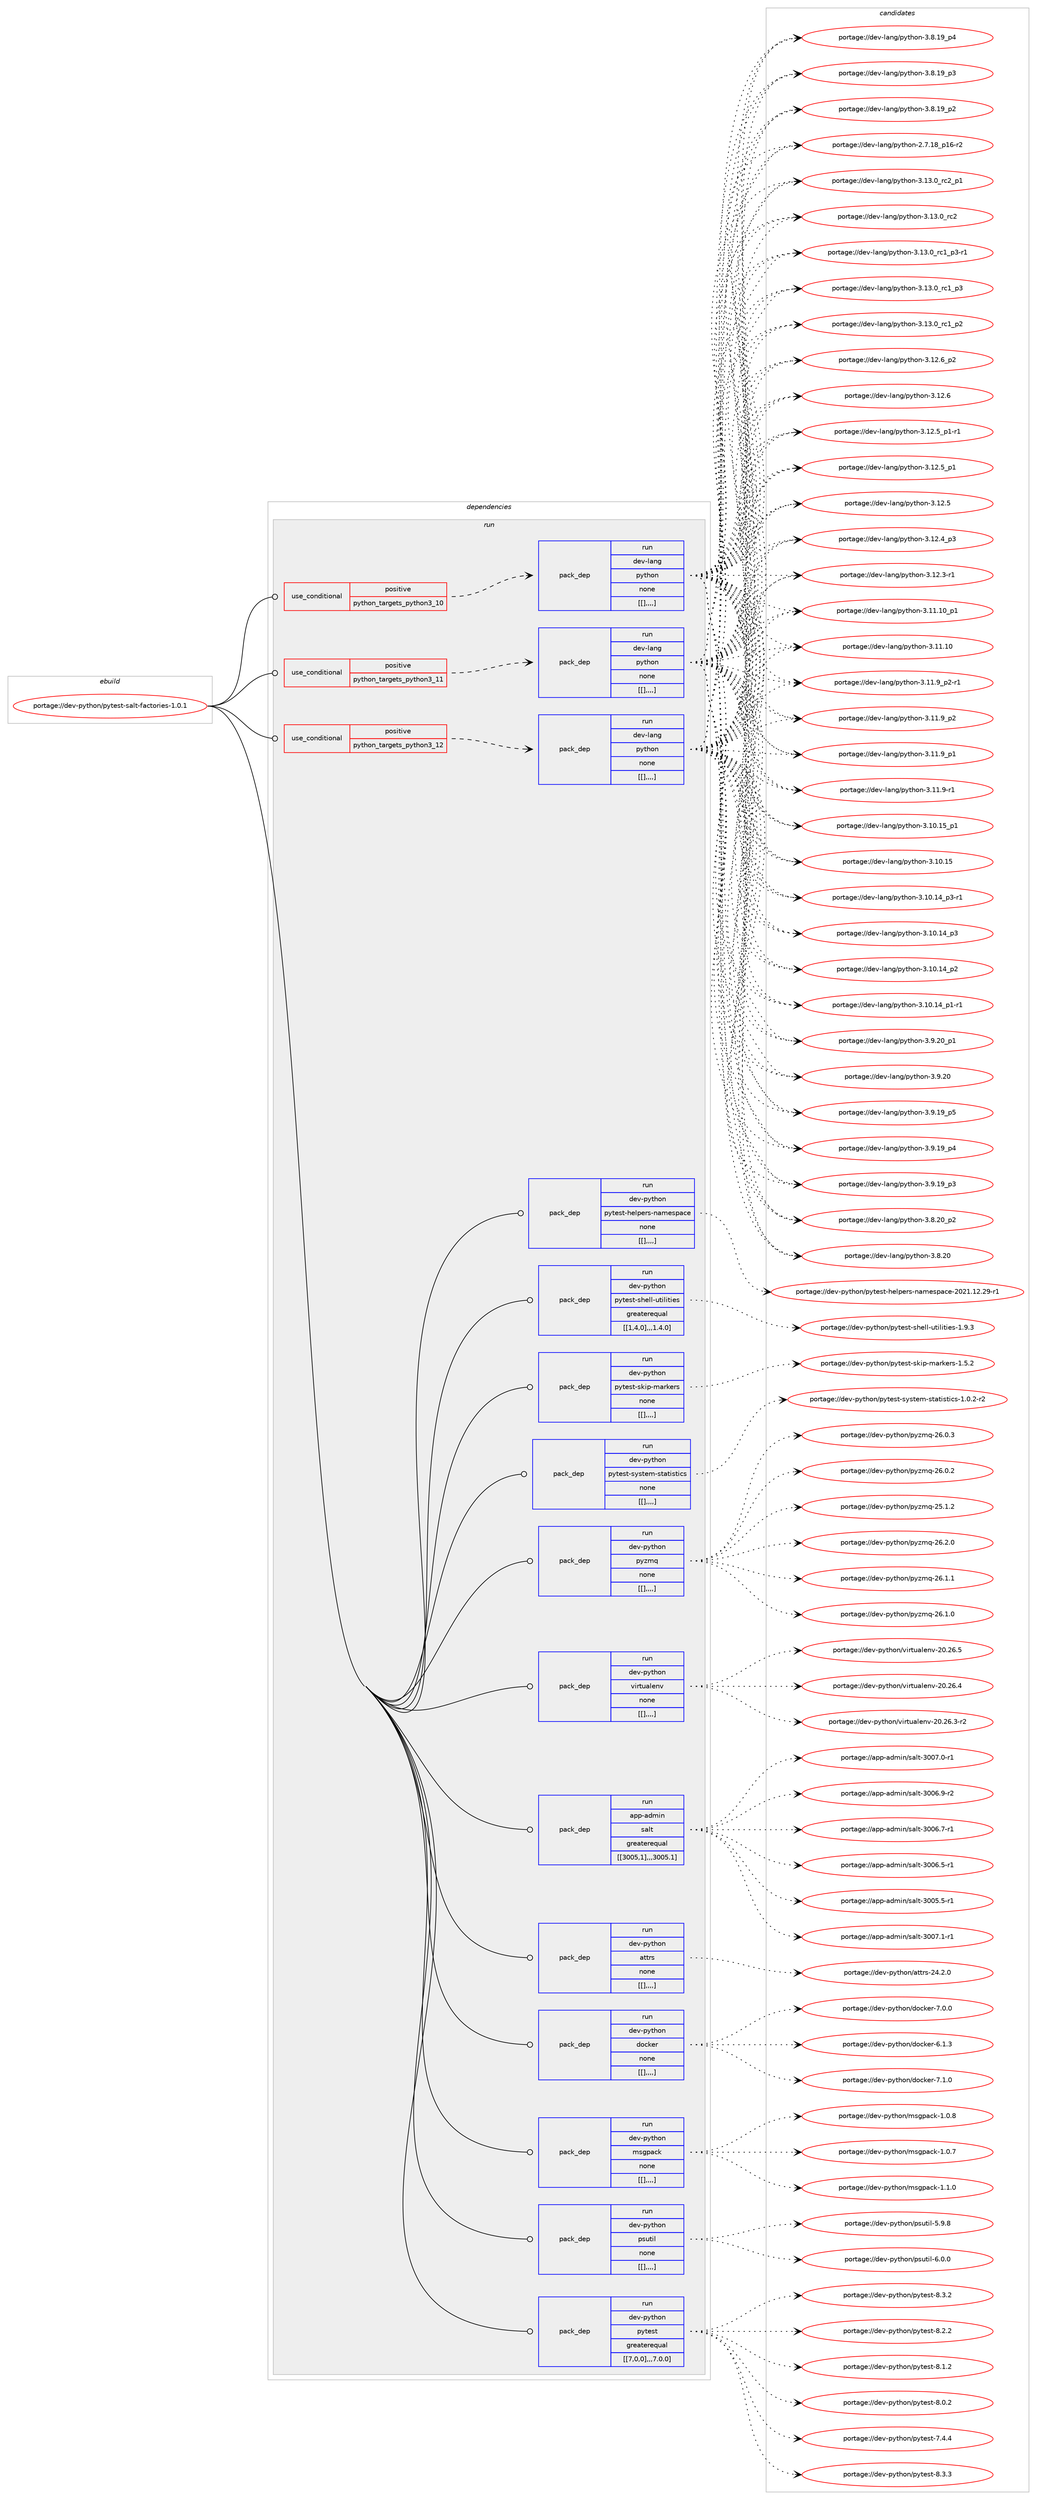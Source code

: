 digraph prolog {

# *************
# Graph options
# *************

newrank=true;
concentrate=true;
compound=true;
graph [rankdir=LR,fontname=Helvetica,fontsize=10,ranksep=1.5];#, ranksep=2.5, nodesep=0.2];
edge  [arrowhead=vee];
node  [fontname=Helvetica,fontsize=10];

# **********
# The ebuild
# **********

subgraph cluster_leftcol {
color=gray;
label=<<i>ebuild</i>>;
id [label="portage://dev-python/pytest-salt-factories-1.0.1", color=red, width=4, href="../dev-python/pytest-salt-factories-1.0.1.svg"];
}

# ****************
# The dependencies
# ****************

subgraph cluster_midcol {
color=gray;
label=<<i>dependencies</i>>;
subgraph cluster_compile {
fillcolor="#eeeeee";
style=filled;
label=<<i>compile</i>>;
}
subgraph cluster_compileandrun {
fillcolor="#eeeeee";
style=filled;
label=<<i>compile and run</i>>;
}
subgraph cluster_run {
fillcolor="#eeeeee";
style=filled;
label=<<i>run</i>>;
subgraph cond39679 {
dependency162432 [label=<<TABLE BORDER="0" CELLBORDER="1" CELLSPACING="0" CELLPADDING="4"><TR><TD ROWSPAN="3" CELLPADDING="10">use_conditional</TD></TR><TR><TD>positive</TD></TR><TR><TD>python_targets_python3_10</TD></TR></TABLE>>, shape=none, color=red];
subgraph pack121500 {
dependency162433 [label=<<TABLE BORDER="0" CELLBORDER="1" CELLSPACING="0" CELLPADDING="4" WIDTH="220"><TR><TD ROWSPAN="6" CELLPADDING="30">pack_dep</TD></TR><TR><TD WIDTH="110">run</TD></TR><TR><TD>dev-lang</TD></TR><TR><TD>python</TD></TR><TR><TD>none</TD></TR><TR><TD>[[],,,,]</TD></TR></TABLE>>, shape=none, color=blue];
}
dependency162432:e -> dependency162433:w [weight=20,style="dashed",arrowhead="vee"];
}
id:e -> dependency162432:w [weight=20,style="solid",arrowhead="odot"];
subgraph cond39680 {
dependency162434 [label=<<TABLE BORDER="0" CELLBORDER="1" CELLSPACING="0" CELLPADDING="4"><TR><TD ROWSPAN="3" CELLPADDING="10">use_conditional</TD></TR><TR><TD>positive</TD></TR><TR><TD>python_targets_python3_11</TD></TR></TABLE>>, shape=none, color=red];
subgraph pack121501 {
dependency162435 [label=<<TABLE BORDER="0" CELLBORDER="1" CELLSPACING="0" CELLPADDING="4" WIDTH="220"><TR><TD ROWSPAN="6" CELLPADDING="30">pack_dep</TD></TR><TR><TD WIDTH="110">run</TD></TR><TR><TD>dev-lang</TD></TR><TR><TD>python</TD></TR><TR><TD>none</TD></TR><TR><TD>[[],,,,]</TD></TR></TABLE>>, shape=none, color=blue];
}
dependency162434:e -> dependency162435:w [weight=20,style="dashed",arrowhead="vee"];
}
id:e -> dependency162434:w [weight=20,style="solid",arrowhead="odot"];
subgraph cond39681 {
dependency162436 [label=<<TABLE BORDER="0" CELLBORDER="1" CELLSPACING="0" CELLPADDING="4"><TR><TD ROWSPAN="3" CELLPADDING="10">use_conditional</TD></TR><TR><TD>positive</TD></TR><TR><TD>python_targets_python3_12</TD></TR></TABLE>>, shape=none, color=red];
subgraph pack121502 {
dependency162437 [label=<<TABLE BORDER="0" CELLBORDER="1" CELLSPACING="0" CELLPADDING="4" WIDTH="220"><TR><TD ROWSPAN="6" CELLPADDING="30">pack_dep</TD></TR><TR><TD WIDTH="110">run</TD></TR><TR><TD>dev-lang</TD></TR><TR><TD>python</TD></TR><TR><TD>none</TD></TR><TR><TD>[[],,,,]</TD></TR></TABLE>>, shape=none, color=blue];
}
dependency162436:e -> dependency162437:w [weight=20,style="dashed",arrowhead="vee"];
}
id:e -> dependency162436:w [weight=20,style="solid",arrowhead="odot"];
subgraph pack121503 {
dependency162438 [label=<<TABLE BORDER="0" CELLBORDER="1" CELLSPACING="0" CELLPADDING="4" WIDTH="220"><TR><TD ROWSPAN="6" CELLPADDING="30">pack_dep</TD></TR><TR><TD WIDTH="110">run</TD></TR><TR><TD>app-admin</TD></TR><TR><TD>salt</TD></TR><TR><TD>greaterequal</TD></TR><TR><TD>[[3005,1],,,3005.1]</TD></TR></TABLE>>, shape=none, color=blue];
}
id:e -> dependency162438:w [weight=20,style="solid",arrowhead="odot"];
subgraph pack121504 {
dependency162439 [label=<<TABLE BORDER="0" CELLBORDER="1" CELLSPACING="0" CELLPADDING="4" WIDTH="220"><TR><TD ROWSPAN="6" CELLPADDING="30">pack_dep</TD></TR><TR><TD WIDTH="110">run</TD></TR><TR><TD>dev-python</TD></TR><TR><TD>attrs</TD></TR><TR><TD>none</TD></TR><TR><TD>[[],,,,]</TD></TR></TABLE>>, shape=none, color=blue];
}
id:e -> dependency162439:w [weight=20,style="solid",arrowhead="odot"];
subgraph pack121505 {
dependency162440 [label=<<TABLE BORDER="0" CELLBORDER="1" CELLSPACING="0" CELLPADDING="4" WIDTH="220"><TR><TD ROWSPAN="6" CELLPADDING="30">pack_dep</TD></TR><TR><TD WIDTH="110">run</TD></TR><TR><TD>dev-python</TD></TR><TR><TD>docker</TD></TR><TR><TD>none</TD></TR><TR><TD>[[],,,,]</TD></TR></TABLE>>, shape=none, color=blue];
}
id:e -> dependency162440:w [weight=20,style="solid",arrowhead="odot"];
subgraph pack121506 {
dependency162441 [label=<<TABLE BORDER="0" CELLBORDER="1" CELLSPACING="0" CELLPADDING="4" WIDTH="220"><TR><TD ROWSPAN="6" CELLPADDING="30">pack_dep</TD></TR><TR><TD WIDTH="110">run</TD></TR><TR><TD>dev-python</TD></TR><TR><TD>msgpack</TD></TR><TR><TD>none</TD></TR><TR><TD>[[],,,,]</TD></TR></TABLE>>, shape=none, color=blue];
}
id:e -> dependency162441:w [weight=20,style="solid",arrowhead="odot"];
subgraph pack121507 {
dependency162442 [label=<<TABLE BORDER="0" CELLBORDER="1" CELLSPACING="0" CELLPADDING="4" WIDTH="220"><TR><TD ROWSPAN="6" CELLPADDING="30">pack_dep</TD></TR><TR><TD WIDTH="110">run</TD></TR><TR><TD>dev-python</TD></TR><TR><TD>psutil</TD></TR><TR><TD>none</TD></TR><TR><TD>[[],,,,]</TD></TR></TABLE>>, shape=none, color=blue];
}
id:e -> dependency162442:w [weight=20,style="solid",arrowhead="odot"];
subgraph pack121508 {
dependency162443 [label=<<TABLE BORDER="0" CELLBORDER="1" CELLSPACING="0" CELLPADDING="4" WIDTH="220"><TR><TD ROWSPAN="6" CELLPADDING="30">pack_dep</TD></TR><TR><TD WIDTH="110">run</TD></TR><TR><TD>dev-python</TD></TR><TR><TD>pytest</TD></TR><TR><TD>greaterequal</TD></TR><TR><TD>[[7,0,0],,,7.0.0]</TD></TR></TABLE>>, shape=none, color=blue];
}
id:e -> dependency162443:w [weight=20,style="solid",arrowhead="odot"];
subgraph pack121509 {
dependency162444 [label=<<TABLE BORDER="0" CELLBORDER="1" CELLSPACING="0" CELLPADDING="4" WIDTH="220"><TR><TD ROWSPAN="6" CELLPADDING="30">pack_dep</TD></TR><TR><TD WIDTH="110">run</TD></TR><TR><TD>dev-python</TD></TR><TR><TD>pytest-helpers-namespace</TD></TR><TR><TD>none</TD></TR><TR><TD>[[],,,,]</TD></TR></TABLE>>, shape=none, color=blue];
}
id:e -> dependency162444:w [weight=20,style="solid",arrowhead="odot"];
subgraph pack121510 {
dependency162445 [label=<<TABLE BORDER="0" CELLBORDER="1" CELLSPACING="0" CELLPADDING="4" WIDTH="220"><TR><TD ROWSPAN="6" CELLPADDING="30">pack_dep</TD></TR><TR><TD WIDTH="110">run</TD></TR><TR><TD>dev-python</TD></TR><TR><TD>pytest-shell-utilities</TD></TR><TR><TD>greaterequal</TD></TR><TR><TD>[[1,4,0],,,1.4.0]</TD></TR></TABLE>>, shape=none, color=blue];
}
id:e -> dependency162445:w [weight=20,style="solid",arrowhead="odot"];
subgraph pack121511 {
dependency162446 [label=<<TABLE BORDER="0" CELLBORDER="1" CELLSPACING="0" CELLPADDING="4" WIDTH="220"><TR><TD ROWSPAN="6" CELLPADDING="30">pack_dep</TD></TR><TR><TD WIDTH="110">run</TD></TR><TR><TD>dev-python</TD></TR><TR><TD>pytest-skip-markers</TD></TR><TR><TD>none</TD></TR><TR><TD>[[],,,,]</TD></TR></TABLE>>, shape=none, color=blue];
}
id:e -> dependency162446:w [weight=20,style="solid",arrowhead="odot"];
subgraph pack121512 {
dependency162447 [label=<<TABLE BORDER="0" CELLBORDER="1" CELLSPACING="0" CELLPADDING="4" WIDTH="220"><TR><TD ROWSPAN="6" CELLPADDING="30">pack_dep</TD></TR><TR><TD WIDTH="110">run</TD></TR><TR><TD>dev-python</TD></TR><TR><TD>pytest-system-statistics</TD></TR><TR><TD>none</TD></TR><TR><TD>[[],,,,]</TD></TR></TABLE>>, shape=none, color=blue];
}
id:e -> dependency162447:w [weight=20,style="solid",arrowhead="odot"];
subgraph pack121513 {
dependency162448 [label=<<TABLE BORDER="0" CELLBORDER="1" CELLSPACING="0" CELLPADDING="4" WIDTH="220"><TR><TD ROWSPAN="6" CELLPADDING="30">pack_dep</TD></TR><TR><TD WIDTH="110">run</TD></TR><TR><TD>dev-python</TD></TR><TR><TD>pyzmq</TD></TR><TR><TD>none</TD></TR><TR><TD>[[],,,,]</TD></TR></TABLE>>, shape=none, color=blue];
}
id:e -> dependency162448:w [weight=20,style="solid",arrowhead="odot"];
subgraph pack121514 {
dependency162449 [label=<<TABLE BORDER="0" CELLBORDER="1" CELLSPACING="0" CELLPADDING="4" WIDTH="220"><TR><TD ROWSPAN="6" CELLPADDING="30">pack_dep</TD></TR><TR><TD WIDTH="110">run</TD></TR><TR><TD>dev-python</TD></TR><TR><TD>virtualenv</TD></TR><TR><TD>none</TD></TR><TR><TD>[[],,,,]</TD></TR></TABLE>>, shape=none, color=blue];
}
id:e -> dependency162449:w [weight=20,style="solid",arrowhead="odot"];
}
}

# **************
# The candidates
# **************

subgraph cluster_choices {
rank=same;
color=gray;
label=<<i>candidates</i>>;

subgraph choice121500 {
color=black;
nodesep=1;
choice100101118451089711010347112121116104111110455146495146489511499509511249 [label="portage://dev-lang/python-3.13.0_rc2_p1", color=red, width=4,href="../dev-lang/python-3.13.0_rc2_p1.svg"];
choice10010111845108971101034711212111610411111045514649514648951149950 [label="portage://dev-lang/python-3.13.0_rc2", color=red, width=4,href="../dev-lang/python-3.13.0_rc2.svg"];
choice1001011184510897110103471121211161041111104551464951464895114994995112514511449 [label="portage://dev-lang/python-3.13.0_rc1_p3-r1", color=red, width=4,href="../dev-lang/python-3.13.0_rc1_p3-r1.svg"];
choice100101118451089711010347112121116104111110455146495146489511499499511251 [label="portage://dev-lang/python-3.13.0_rc1_p3", color=red, width=4,href="../dev-lang/python-3.13.0_rc1_p3.svg"];
choice100101118451089711010347112121116104111110455146495146489511499499511250 [label="portage://dev-lang/python-3.13.0_rc1_p2", color=red, width=4,href="../dev-lang/python-3.13.0_rc1_p2.svg"];
choice100101118451089711010347112121116104111110455146495046549511250 [label="portage://dev-lang/python-3.12.6_p2", color=red, width=4,href="../dev-lang/python-3.12.6_p2.svg"];
choice10010111845108971101034711212111610411111045514649504654 [label="portage://dev-lang/python-3.12.6", color=red, width=4,href="../dev-lang/python-3.12.6.svg"];
choice1001011184510897110103471121211161041111104551464950465395112494511449 [label="portage://dev-lang/python-3.12.5_p1-r1", color=red, width=4,href="../dev-lang/python-3.12.5_p1-r1.svg"];
choice100101118451089711010347112121116104111110455146495046539511249 [label="portage://dev-lang/python-3.12.5_p1", color=red, width=4,href="../dev-lang/python-3.12.5_p1.svg"];
choice10010111845108971101034711212111610411111045514649504653 [label="portage://dev-lang/python-3.12.5", color=red, width=4,href="../dev-lang/python-3.12.5.svg"];
choice100101118451089711010347112121116104111110455146495046529511251 [label="portage://dev-lang/python-3.12.4_p3", color=red, width=4,href="../dev-lang/python-3.12.4_p3.svg"];
choice100101118451089711010347112121116104111110455146495046514511449 [label="portage://dev-lang/python-3.12.3-r1", color=red, width=4,href="../dev-lang/python-3.12.3-r1.svg"];
choice10010111845108971101034711212111610411111045514649494649489511249 [label="portage://dev-lang/python-3.11.10_p1", color=red, width=4,href="../dev-lang/python-3.11.10_p1.svg"];
choice1001011184510897110103471121211161041111104551464949464948 [label="portage://dev-lang/python-3.11.10", color=red, width=4,href="../dev-lang/python-3.11.10.svg"];
choice1001011184510897110103471121211161041111104551464949465795112504511449 [label="portage://dev-lang/python-3.11.9_p2-r1", color=red, width=4,href="../dev-lang/python-3.11.9_p2-r1.svg"];
choice100101118451089711010347112121116104111110455146494946579511250 [label="portage://dev-lang/python-3.11.9_p2", color=red, width=4,href="../dev-lang/python-3.11.9_p2.svg"];
choice100101118451089711010347112121116104111110455146494946579511249 [label="portage://dev-lang/python-3.11.9_p1", color=red, width=4,href="../dev-lang/python-3.11.9_p1.svg"];
choice100101118451089711010347112121116104111110455146494946574511449 [label="portage://dev-lang/python-3.11.9-r1", color=red, width=4,href="../dev-lang/python-3.11.9-r1.svg"];
choice10010111845108971101034711212111610411111045514649484649539511249 [label="portage://dev-lang/python-3.10.15_p1", color=red, width=4,href="../dev-lang/python-3.10.15_p1.svg"];
choice1001011184510897110103471121211161041111104551464948464953 [label="portage://dev-lang/python-3.10.15", color=red, width=4,href="../dev-lang/python-3.10.15.svg"];
choice100101118451089711010347112121116104111110455146494846495295112514511449 [label="portage://dev-lang/python-3.10.14_p3-r1", color=red, width=4,href="../dev-lang/python-3.10.14_p3-r1.svg"];
choice10010111845108971101034711212111610411111045514649484649529511251 [label="portage://dev-lang/python-3.10.14_p3", color=red, width=4,href="../dev-lang/python-3.10.14_p3.svg"];
choice10010111845108971101034711212111610411111045514649484649529511250 [label="portage://dev-lang/python-3.10.14_p2", color=red, width=4,href="../dev-lang/python-3.10.14_p2.svg"];
choice100101118451089711010347112121116104111110455146494846495295112494511449 [label="portage://dev-lang/python-3.10.14_p1-r1", color=red, width=4,href="../dev-lang/python-3.10.14_p1-r1.svg"];
choice100101118451089711010347112121116104111110455146574650489511249 [label="portage://dev-lang/python-3.9.20_p1", color=red, width=4,href="../dev-lang/python-3.9.20_p1.svg"];
choice10010111845108971101034711212111610411111045514657465048 [label="portage://dev-lang/python-3.9.20", color=red, width=4,href="../dev-lang/python-3.9.20.svg"];
choice100101118451089711010347112121116104111110455146574649579511253 [label="portage://dev-lang/python-3.9.19_p5", color=red, width=4,href="../dev-lang/python-3.9.19_p5.svg"];
choice100101118451089711010347112121116104111110455146574649579511252 [label="portage://dev-lang/python-3.9.19_p4", color=red, width=4,href="../dev-lang/python-3.9.19_p4.svg"];
choice100101118451089711010347112121116104111110455146574649579511251 [label="portage://dev-lang/python-3.9.19_p3", color=red, width=4,href="../dev-lang/python-3.9.19_p3.svg"];
choice100101118451089711010347112121116104111110455146564650489511250 [label="portage://dev-lang/python-3.8.20_p2", color=red, width=4,href="../dev-lang/python-3.8.20_p2.svg"];
choice10010111845108971101034711212111610411111045514656465048 [label="portage://dev-lang/python-3.8.20", color=red, width=4,href="../dev-lang/python-3.8.20.svg"];
choice100101118451089711010347112121116104111110455146564649579511252 [label="portage://dev-lang/python-3.8.19_p4", color=red, width=4,href="../dev-lang/python-3.8.19_p4.svg"];
choice100101118451089711010347112121116104111110455146564649579511251 [label="portage://dev-lang/python-3.8.19_p3", color=red, width=4,href="../dev-lang/python-3.8.19_p3.svg"];
choice100101118451089711010347112121116104111110455146564649579511250 [label="portage://dev-lang/python-3.8.19_p2", color=red, width=4,href="../dev-lang/python-3.8.19_p2.svg"];
choice100101118451089711010347112121116104111110455046554649569511249544511450 [label="portage://dev-lang/python-2.7.18_p16-r2", color=red, width=4,href="../dev-lang/python-2.7.18_p16-r2.svg"];
dependency162433:e -> choice100101118451089711010347112121116104111110455146495146489511499509511249:w [style=dotted,weight="100"];
dependency162433:e -> choice10010111845108971101034711212111610411111045514649514648951149950:w [style=dotted,weight="100"];
dependency162433:e -> choice1001011184510897110103471121211161041111104551464951464895114994995112514511449:w [style=dotted,weight="100"];
dependency162433:e -> choice100101118451089711010347112121116104111110455146495146489511499499511251:w [style=dotted,weight="100"];
dependency162433:e -> choice100101118451089711010347112121116104111110455146495146489511499499511250:w [style=dotted,weight="100"];
dependency162433:e -> choice100101118451089711010347112121116104111110455146495046549511250:w [style=dotted,weight="100"];
dependency162433:e -> choice10010111845108971101034711212111610411111045514649504654:w [style=dotted,weight="100"];
dependency162433:e -> choice1001011184510897110103471121211161041111104551464950465395112494511449:w [style=dotted,weight="100"];
dependency162433:e -> choice100101118451089711010347112121116104111110455146495046539511249:w [style=dotted,weight="100"];
dependency162433:e -> choice10010111845108971101034711212111610411111045514649504653:w [style=dotted,weight="100"];
dependency162433:e -> choice100101118451089711010347112121116104111110455146495046529511251:w [style=dotted,weight="100"];
dependency162433:e -> choice100101118451089711010347112121116104111110455146495046514511449:w [style=dotted,weight="100"];
dependency162433:e -> choice10010111845108971101034711212111610411111045514649494649489511249:w [style=dotted,weight="100"];
dependency162433:e -> choice1001011184510897110103471121211161041111104551464949464948:w [style=dotted,weight="100"];
dependency162433:e -> choice1001011184510897110103471121211161041111104551464949465795112504511449:w [style=dotted,weight="100"];
dependency162433:e -> choice100101118451089711010347112121116104111110455146494946579511250:w [style=dotted,weight="100"];
dependency162433:e -> choice100101118451089711010347112121116104111110455146494946579511249:w [style=dotted,weight="100"];
dependency162433:e -> choice100101118451089711010347112121116104111110455146494946574511449:w [style=dotted,weight="100"];
dependency162433:e -> choice10010111845108971101034711212111610411111045514649484649539511249:w [style=dotted,weight="100"];
dependency162433:e -> choice1001011184510897110103471121211161041111104551464948464953:w [style=dotted,weight="100"];
dependency162433:e -> choice100101118451089711010347112121116104111110455146494846495295112514511449:w [style=dotted,weight="100"];
dependency162433:e -> choice10010111845108971101034711212111610411111045514649484649529511251:w [style=dotted,weight="100"];
dependency162433:e -> choice10010111845108971101034711212111610411111045514649484649529511250:w [style=dotted,weight="100"];
dependency162433:e -> choice100101118451089711010347112121116104111110455146494846495295112494511449:w [style=dotted,weight="100"];
dependency162433:e -> choice100101118451089711010347112121116104111110455146574650489511249:w [style=dotted,weight="100"];
dependency162433:e -> choice10010111845108971101034711212111610411111045514657465048:w [style=dotted,weight="100"];
dependency162433:e -> choice100101118451089711010347112121116104111110455146574649579511253:w [style=dotted,weight="100"];
dependency162433:e -> choice100101118451089711010347112121116104111110455146574649579511252:w [style=dotted,weight="100"];
dependency162433:e -> choice100101118451089711010347112121116104111110455146574649579511251:w [style=dotted,weight="100"];
dependency162433:e -> choice100101118451089711010347112121116104111110455146564650489511250:w [style=dotted,weight="100"];
dependency162433:e -> choice10010111845108971101034711212111610411111045514656465048:w [style=dotted,weight="100"];
dependency162433:e -> choice100101118451089711010347112121116104111110455146564649579511252:w [style=dotted,weight="100"];
dependency162433:e -> choice100101118451089711010347112121116104111110455146564649579511251:w [style=dotted,weight="100"];
dependency162433:e -> choice100101118451089711010347112121116104111110455146564649579511250:w [style=dotted,weight="100"];
dependency162433:e -> choice100101118451089711010347112121116104111110455046554649569511249544511450:w [style=dotted,weight="100"];
}
subgraph choice121501 {
color=black;
nodesep=1;
choice100101118451089711010347112121116104111110455146495146489511499509511249 [label="portage://dev-lang/python-3.13.0_rc2_p1", color=red, width=4,href="../dev-lang/python-3.13.0_rc2_p1.svg"];
choice10010111845108971101034711212111610411111045514649514648951149950 [label="portage://dev-lang/python-3.13.0_rc2", color=red, width=4,href="../dev-lang/python-3.13.0_rc2.svg"];
choice1001011184510897110103471121211161041111104551464951464895114994995112514511449 [label="portage://dev-lang/python-3.13.0_rc1_p3-r1", color=red, width=4,href="../dev-lang/python-3.13.0_rc1_p3-r1.svg"];
choice100101118451089711010347112121116104111110455146495146489511499499511251 [label="portage://dev-lang/python-3.13.0_rc1_p3", color=red, width=4,href="../dev-lang/python-3.13.0_rc1_p3.svg"];
choice100101118451089711010347112121116104111110455146495146489511499499511250 [label="portage://dev-lang/python-3.13.0_rc1_p2", color=red, width=4,href="../dev-lang/python-3.13.0_rc1_p2.svg"];
choice100101118451089711010347112121116104111110455146495046549511250 [label="portage://dev-lang/python-3.12.6_p2", color=red, width=4,href="../dev-lang/python-3.12.6_p2.svg"];
choice10010111845108971101034711212111610411111045514649504654 [label="portage://dev-lang/python-3.12.6", color=red, width=4,href="../dev-lang/python-3.12.6.svg"];
choice1001011184510897110103471121211161041111104551464950465395112494511449 [label="portage://dev-lang/python-3.12.5_p1-r1", color=red, width=4,href="../dev-lang/python-3.12.5_p1-r1.svg"];
choice100101118451089711010347112121116104111110455146495046539511249 [label="portage://dev-lang/python-3.12.5_p1", color=red, width=4,href="../dev-lang/python-3.12.5_p1.svg"];
choice10010111845108971101034711212111610411111045514649504653 [label="portage://dev-lang/python-3.12.5", color=red, width=4,href="../dev-lang/python-3.12.5.svg"];
choice100101118451089711010347112121116104111110455146495046529511251 [label="portage://dev-lang/python-3.12.4_p3", color=red, width=4,href="../dev-lang/python-3.12.4_p3.svg"];
choice100101118451089711010347112121116104111110455146495046514511449 [label="portage://dev-lang/python-3.12.3-r1", color=red, width=4,href="../dev-lang/python-3.12.3-r1.svg"];
choice10010111845108971101034711212111610411111045514649494649489511249 [label="portage://dev-lang/python-3.11.10_p1", color=red, width=4,href="../dev-lang/python-3.11.10_p1.svg"];
choice1001011184510897110103471121211161041111104551464949464948 [label="portage://dev-lang/python-3.11.10", color=red, width=4,href="../dev-lang/python-3.11.10.svg"];
choice1001011184510897110103471121211161041111104551464949465795112504511449 [label="portage://dev-lang/python-3.11.9_p2-r1", color=red, width=4,href="../dev-lang/python-3.11.9_p2-r1.svg"];
choice100101118451089711010347112121116104111110455146494946579511250 [label="portage://dev-lang/python-3.11.9_p2", color=red, width=4,href="../dev-lang/python-3.11.9_p2.svg"];
choice100101118451089711010347112121116104111110455146494946579511249 [label="portage://dev-lang/python-3.11.9_p1", color=red, width=4,href="../dev-lang/python-3.11.9_p1.svg"];
choice100101118451089711010347112121116104111110455146494946574511449 [label="portage://dev-lang/python-3.11.9-r1", color=red, width=4,href="../dev-lang/python-3.11.9-r1.svg"];
choice10010111845108971101034711212111610411111045514649484649539511249 [label="portage://dev-lang/python-3.10.15_p1", color=red, width=4,href="../dev-lang/python-3.10.15_p1.svg"];
choice1001011184510897110103471121211161041111104551464948464953 [label="portage://dev-lang/python-3.10.15", color=red, width=4,href="../dev-lang/python-3.10.15.svg"];
choice100101118451089711010347112121116104111110455146494846495295112514511449 [label="portage://dev-lang/python-3.10.14_p3-r1", color=red, width=4,href="../dev-lang/python-3.10.14_p3-r1.svg"];
choice10010111845108971101034711212111610411111045514649484649529511251 [label="portage://dev-lang/python-3.10.14_p3", color=red, width=4,href="../dev-lang/python-3.10.14_p3.svg"];
choice10010111845108971101034711212111610411111045514649484649529511250 [label="portage://dev-lang/python-3.10.14_p2", color=red, width=4,href="../dev-lang/python-3.10.14_p2.svg"];
choice100101118451089711010347112121116104111110455146494846495295112494511449 [label="portage://dev-lang/python-3.10.14_p1-r1", color=red, width=4,href="../dev-lang/python-3.10.14_p1-r1.svg"];
choice100101118451089711010347112121116104111110455146574650489511249 [label="portage://dev-lang/python-3.9.20_p1", color=red, width=4,href="../dev-lang/python-3.9.20_p1.svg"];
choice10010111845108971101034711212111610411111045514657465048 [label="portage://dev-lang/python-3.9.20", color=red, width=4,href="../dev-lang/python-3.9.20.svg"];
choice100101118451089711010347112121116104111110455146574649579511253 [label="portage://dev-lang/python-3.9.19_p5", color=red, width=4,href="../dev-lang/python-3.9.19_p5.svg"];
choice100101118451089711010347112121116104111110455146574649579511252 [label="portage://dev-lang/python-3.9.19_p4", color=red, width=4,href="../dev-lang/python-3.9.19_p4.svg"];
choice100101118451089711010347112121116104111110455146574649579511251 [label="portage://dev-lang/python-3.9.19_p3", color=red, width=4,href="../dev-lang/python-3.9.19_p3.svg"];
choice100101118451089711010347112121116104111110455146564650489511250 [label="portage://dev-lang/python-3.8.20_p2", color=red, width=4,href="../dev-lang/python-3.8.20_p2.svg"];
choice10010111845108971101034711212111610411111045514656465048 [label="portage://dev-lang/python-3.8.20", color=red, width=4,href="../dev-lang/python-3.8.20.svg"];
choice100101118451089711010347112121116104111110455146564649579511252 [label="portage://dev-lang/python-3.8.19_p4", color=red, width=4,href="../dev-lang/python-3.8.19_p4.svg"];
choice100101118451089711010347112121116104111110455146564649579511251 [label="portage://dev-lang/python-3.8.19_p3", color=red, width=4,href="../dev-lang/python-3.8.19_p3.svg"];
choice100101118451089711010347112121116104111110455146564649579511250 [label="portage://dev-lang/python-3.8.19_p2", color=red, width=4,href="../dev-lang/python-3.8.19_p2.svg"];
choice100101118451089711010347112121116104111110455046554649569511249544511450 [label="portage://dev-lang/python-2.7.18_p16-r2", color=red, width=4,href="../dev-lang/python-2.7.18_p16-r2.svg"];
dependency162435:e -> choice100101118451089711010347112121116104111110455146495146489511499509511249:w [style=dotted,weight="100"];
dependency162435:e -> choice10010111845108971101034711212111610411111045514649514648951149950:w [style=dotted,weight="100"];
dependency162435:e -> choice1001011184510897110103471121211161041111104551464951464895114994995112514511449:w [style=dotted,weight="100"];
dependency162435:e -> choice100101118451089711010347112121116104111110455146495146489511499499511251:w [style=dotted,weight="100"];
dependency162435:e -> choice100101118451089711010347112121116104111110455146495146489511499499511250:w [style=dotted,weight="100"];
dependency162435:e -> choice100101118451089711010347112121116104111110455146495046549511250:w [style=dotted,weight="100"];
dependency162435:e -> choice10010111845108971101034711212111610411111045514649504654:w [style=dotted,weight="100"];
dependency162435:e -> choice1001011184510897110103471121211161041111104551464950465395112494511449:w [style=dotted,weight="100"];
dependency162435:e -> choice100101118451089711010347112121116104111110455146495046539511249:w [style=dotted,weight="100"];
dependency162435:e -> choice10010111845108971101034711212111610411111045514649504653:w [style=dotted,weight="100"];
dependency162435:e -> choice100101118451089711010347112121116104111110455146495046529511251:w [style=dotted,weight="100"];
dependency162435:e -> choice100101118451089711010347112121116104111110455146495046514511449:w [style=dotted,weight="100"];
dependency162435:e -> choice10010111845108971101034711212111610411111045514649494649489511249:w [style=dotted,weight="100"];
dependency162435:e -> choice1001011184510897110103471121211161041111104551464949464948:w [style=dotted,weight="100"];
dependency162435:e -> choice1001011184510897110103471121211161041111104551464949465795112504511449:w [style=dotted,weight="100"];
dependency162435:e -> choice100101118451089711010347112121116104111110455146494946579511250:w [style=dotted,weight="100"];
dependency162435:e -> choice100101118451089711010347112121116104111110455146494946579511249:w [style=dotted,weight="100"];
dependency162435:e -> choice100101118451089711010347112121116104111110455146494946574511449:w [style=dotted,weight="100"];
dependency162435:e -> choice10010111845108971101034711212111610411111045514649484649539511249:w [style=dotted,weight="100"];
dependency162435:e -> choice1001011184510897110103471121211161041111104551464948464953:w [style=dotted,weight="100"];
dependency162435:e -> choice100101118451089711010347112121116104111110455146494846495295112514511449:w [style=dotted,weight="100"];
dependency162435:e -> choice10010111845108971101034711212111610411111045514649484649529511251:w [style=dotted,weight="100"];
dependency162435:e -> choice10010111845108971101034711212111610411111045514649484649529511250:w [style=dotted,weight="100"];
dependency162435:e -> choice100101118451089711010347112121116104111110455146494846495295112494511449:w [style=dotted,weight="100"];
dependency162435:e -> choice100101118451089711010347112121116104111110455146574650489511249:w [style=dotted,weight="100"];
dependency162435:e -> choice10010111845108971101034711212111610411111045514657465048:w [style=dotted,weight="100"];
dependency162435:e -> choice100101118451089711010347112121116104111110455146574649579511253:w [style=dotted,weight="100"];
dependency162435:e -> choice100101118451089711010347112121116104111110455146574649579511252:w [style=dotted,weight="100"];
dependency162435:e -> choice100101118451089711010347112121116104111110455146574649579511251:w [style=dotted,weight="100"];
dependency162435:e -> choice100101118451089711010347112121116104111110455146564650489511250:w [style=dotted,weight="100"];
dependency162435:e -> choice10010111845108971101034711212111610411111045514656465048:w [style=dotted,weight="100"];
dependency162435:e -> choice100101118451089711010347112121116104111110455146564649579511252:w [style=dotted,weight="100"];
dependency162435:e -> choice100101118451089711010347112121116104111110455146564649579511251:w [style=dotted,weight="100"];
dependency162435:e -> choice100101118451089711010347112121116104111110455146564649579511250:w [style=dotted,weight="100"];
dependency162435:e -> choice100101118451089711010347112121116104111110455046554649569511249544511450:w [style=dotted,weight="100"];
}
subgraph choice121502 {
color=black;
nodesep=1;
choice100101118451089711010347112121116104111110455146495146489511499509511249 [label="portage://dev-lang/python-3.13.0_rc2_p1", color=red, width=4,href="../dev-lang/python-3.13.0_rc2_p1.svg"];
choice10010111845108971101034711212111610411111045514649514648951149950 [label="portage://dev-lang/python-3.13.0_rc2", color=red, width=4,href="../dev-lang/python-3.13.0_rc2.svg"];
choice1001011184510897110103471121211161041111104551464951464895114994995112514511449 [label="portage://dev-lang/python-3.13.0_rc1_p3-r1", color=red, width=4,href="../dev-lang/python-3.13.0_rc1_p3-r1.svg"];
choice100101118451089711010347112121116104111110455146495146489511499499511251 [label="portage://dev-lang/python-3.13.0_rc1_p3", color=red, width=4,href="../dev-lang/python-3.13.0_rc1_p3.svg"];
choice100101118451089711010347112121116104111110455146495146489511499499511250 [label="portage://dev-lang/python-3.13.0_rc1_p2", color=red, width=4,href="../dev-lang/python-3.13.0_rc1_p2.svg"];
choice100101118451089711010347112121116104111110455146495046549511250 [label="portage://dev-lang/python-3.12.6_p2", color=red, width=4,href="../dev-lang/python-3.12.6_p2.svg"];
choice10010111845108971101034711212111610411111045514649504654 [label="portage://dev-lang/python-3.12.6", color=red, width=4,href="../dev-lang/python-3.12.6.svg"];
choice1001011184510897110103471121211161041111104551464950465395112494511449 [label="portage://dev-lang/python-3.12.5_p1-r1", color=red, width=4,href="../dev-lang/python-3.12.5_p1-r1.svg"];
choice100101118451089711010347112121116104111110455146495046539511249 [label="portage://dev-lang/python-3.12.5_p1", color=red, width=4,href="../dev-lang/python-3.12.5_p1.svg"];
choice10010111845108971101034711212111610411111045514649504653 [label="portage://dev-lang/python-3.12.5", color=red, width=4,href="../dev-lang/python-3.12.5.svg"];
choice100101118451089711010347112121116104111110455146495046529511251 [label="portage://dev-lang/python-3.12.4_p3", color=red, width=4,href="../dev-lang/python-3.12.4_p3.svg"];
choice100101118451089711010347112121116104111110455146495046514511449 [label="portage://dev-lang/python-3.12.3-r1", color=red, width=4,href="../dev-lang/python-3.12.3-r1.svg"];
choice10010111845108971101034711212111610411111045514649494649489511249 [label="portage://dev-lang/python-3.11.10_p1", color=red, width=4,href="../dev-lang/python-3.11.10_p1.svg"];
choice1001011184510897110103471121211161041111104551464949464948 [label="portage://dev-lang/python-3.11.10", color=red, width=4,href="../dev-lang/python-3.11.10.svg"];
choice1001011184510897110103471121211161041111104551464949465795112504511449 [label="portage://dev-lang/python-3.11.9_p2-r1", color=red, width=4,href="../dev-lang/python-3.11.9_p2-r1.svg"];
choice100101118451089711010347112121116104111110455146494946579511250 [label="portage://dev-lang/python-3.11.9_p2", color=red, width=4,href="../dev-lang/python-3.11.9_p2.svg"];
choice100101118451089711010347112121116104111110455146494946579511249 [label="portage://dev-lang/python-3.11.9_p1", color=red, width=4,href="../dev-lang/python-3.11.9_p1.svg"];
choice100101118451089711010347112121116104111110455146494946574511449 [label="portage://dev-lang/python-3.11.9-r1", color=red, width=4,href="../dev-lang/python-3.11.9-r1.svg"];
choice10010111845108971101034711212111610411111045514649484649539511249 [label="portage://dev-lang/python-3.10.15_p1", color=red, width=4,href="../dev-lang/python-3.10.15_p1.svg"];
choice1001011184510897110103471121211161041111104551464948464953 [label="portage://dev-lang/python-3.10.15", color=red, width=4,href="../dev-lang/python-3.10.15.svg"];
choice100101118451089711010347112121116104111110455146494846495295112514511449 [label="portage://dev-lang/python-3.10.14_p3-r1", color=red, width=4,href="../dev-lang/python-3.10.14_p3-r1.svg"];
choice10010111845108971101034711212111610411111045514649484649529511251 [label="portage://dev-lang/python-3.10.14_p3", color=red, width=4,href="../dev-lang/python-3.10.14_p3.svg"];
choice10010111845108971101034711212111610411111045514649484649529511250 [label="portage://dev-lang/python-3.10.14_p2", color=red, width=4,href="../dev-lang/python-3.10.14_p2.svg"];
choice100101118451089711010347112121116104111110455146494846495295112494511449 [label="portage://dev-lang/python-3.10.14_p1-r1", color=red, width=4,href="../dev-lang/python-3.10.14_p1-r1.svg"];
choice100101118451089711010347112121116104111110455146574650489511249 [label="portage://dev-lang/python-3.9.20_p1", color=red, width=4,href="../dev-lang/python-3.9.20_p1.svg"];
choice10010111845108971101034711212111610411111045514657465048 [label="portage://dev-lang/python-3.9.20", color=red, width=4,href="../dev-lang/python-3.9.20.svg"];
choice100101118451089711010347112121116104111110455146574649579511253 [label="portage://dev-lang/python-3.9.19_p5", color=red, width=4,href="../dev-lang/python-3.9.19_p5.svg"];
choice100101118451089711010347112121116104111110455146574649579511252 [label="portage://dev-lang/python-3.9.19_p4", color=red, width=4,href="../dev-lang/python-3.9.19_p4.svg"];
choice100101118451089711010347112121116104111110455146574649579511251 [label="portage://dev-lang/python-3.9.19_p3", color=red, width=4,href="../dev-lang/python-3.9.19_p3.svg"];
choice100101118451089711010347112121116104111110455146564650489511250 [label="portage://dev-lang/python-3.8.20_p2", color=red, width=4,href="../dev-lang/python-3.8.20_p2.svg"];
choice10010111845108971101034711212111610411111045514656465048 [label="portage://dev-lang/python-3.8.20", color=red, width=4,href="../dev-lang/python-3.8.20.svg"];
choice100101118451089711010347112121116104111110455146564649579511252 [label="portage://dev-lang/python-3.8.19_p4", color=red, width=4,href="../dev-lang/python-3.8.19_p4.svg"];
choice100101118451089711010347112121116104111110455146564649579511251 [label="portage://dev-lang/python-3.8.19_p3", color=red, width=4,href="../dev-lang/python-3.8.19_p3.svg"];
choice100101118451089711010347112121116104111110455146564649579511250 [label="portage://dev-lang/python-3.8.19_p2", color=red, width=4,href="../dev-lang/python-3.8.19_p2.svg"];
choice100101118451089711010347112121116104111110455046554649569511249544511450 [label="portage://dev-lang/python-2.7.18_p16-r2", color=red, width=4,href="../dev-lang/python-2.7.18_p16-r2.svg"];
dependency162437:e -> choice100101118451089711010347112121116104111110455146495146489511499509511249:w [style=dotted,weight="100"];
dependency162437:e -> choice10010111845108971101034711212111610411111045514649514648951149950:w [style=dotted,weight="100"];
dependency162437:e -> choice1001011184510897110103471121211161041111104551464951464895114994995112514511449:w [style=dotted,weight="100"];
dependency162437:e -> choice100101118451089711010347112121116104111110455146495146489511499499511251:w [style=dotted,weight="100"];
dependency162437:e -> choice100101118451089711010347112121116104111110455146495146489511499499511250:w [style=dotted,weight="100"];
dependency162437:e -> choice100101118451089711010347112121116104111110455146495046549511250:w [style=dotted,weight="100"];
dependency162437:e -> choice10010111845108971101034711212111610411111045514649504654:w [style=dotted,weight="100"];
dependency162437:e -> choice1001011184510897110103471121211161041111104551464950465395112494511449:w [style=dotted,weight="100"];
dependency162437:e -> choice100101118451089711010347112121116104111110455146495046539511249:w [style=dotted,weight="100"];
dependency162437:e -> choice10010111845108971101034711212111610411111045514649504653:w [style=dotted,weight="100"];
dependency162437:e -> choice100101118451089711010347112121116104111110455146495046529511251:w [style=dotted,weight="100"];
dependency162437:e -> choice100101118451089711010347112121116104111110455146495046514511449:w [style=dotted,weight="100"];
dependency162437:e -> choice10010111845108971101034711212111610411111045514649494649489511249:w [style=dotted,weight="100"];
dependency162437:e -> choice1001011184510897110103471121211161041111104551464949464948:w [style=dotted,weight="100"];
dependency162437:e -> choice1001011184510897110103471121211161041111104551464949465795112504511449:w [style=dotted,weight="100"];
dependency162437:e -> choice100101118451089711010347112121116104111110455146494946579511250:w [style=dotted,weight="100"];
dependency162437:e -> choice100101118451089711010347112121116104111110455146494946579511249:w [style=dotted,weight="100"];
dependency162437:e -> choice100101118451089711010347112121116104111110455146494946574511449:w [style=dotted,weight="100"];
dependency162437:e -> choice10010111845108971101034711212111610411111045514649484649539511249:w [style=dotted,weight="100"];
dependency162437:e -> choice1001011184510897110103471121211161041111104551464948464953:w [style=dotted,weight="100"];
dependency162437:e -> choice100101118451089711010347112121116104111110455146494846495295112514511449:w [style=dotted,weight="100"];
dependency162437:e -> choice10010111845108971101034711212111610411111045514649484649529511251:w [style=dotted,weight="100"];
dependency162437:e -> choice10010111845108971101034711212111610411111045514649484649529511250:w [style=dotted,weight="100"];
dependency162437:e -> choice100101118451089711010347112121116104111110455146494846495295112494511449:w [style=dotted,weight="100"];
dependency162437:e -> choice100101118451089711010347112121116104111110455146574650489511249:w [style=dotted,weight="100"];
dependency162437:e -> choice10010111845108971101034711212111610411111045514657465048:w [style=dotted,weight="100"];
dependency162437:e -> choice100101118451089711010347112121116104111110455146574649579511253:w [style=dotted,weight="100"];
dependency162437:e -> choice100101118451089711010347112121116104111110455146574649579511252:w [style=dotted,weight="100"];
dependency162437:e -> choice100101118451089711010347112121116104111110455146574649579511251:w [style=dotted,weight="100"];
dependency162437:e -> choice100101118451089711010347112121116104111110455146564650489511250:w [style=dotted,weight="100"];
dependency162437:e -> choice10010111845108971101034711212111610411111045514656465048:w [style=dotted,weight="100"];
dependency162437:e -> choice100101118451089711010347112121116104111110455146564649579511252:w [style=dotted,weight="100"];
dependency162437:e -> choice100101118451089711010347112121116104111110455146564649579511251:w [style=dotted,weight="100"];
dependency162437:e -> choice100101118451089711010347112121116104111110455146564649579511250:w [style=dotted,weight="100"];
dependency162437:e -> choice100101118451089711010347112121116104111110455046554649569511249544511450:w [style=dotted,weight="100"];
}
subgraph choice121503 {
color=black;
nodesep=1;
choice9711211245971001091051104711597108116455148485546494511449 [label="portage://app-admin/salt-3007.1-r1", color=red, width=4,href="../app-admin/salt-3007.1-r1.svg"];
choice9711211245971001091051104711597108116455148485546484511449 [label="portage://app-admin/salt-3007.0-r1", color=red, width=4,href="../app-admin/salt-3007.0-r1.svg"];
choice9711211245971001091051104711597108116455148485446574511450 [label="portage://app-admin/salt-3006.9-r2", color=red, width=4,href="../app-admin/salt-3006.9-r2.svg"];
choice9711211245971001091051104711597108116455148485446554511449 [label="portage://app-admin/salt-3006.7-r1", color=red, width=4,href="../app-admin/salt-3006.7-r1.svg"];
choice9711211245971001091051104711597108116455148485446534511449 [label="portage://app-admin/salt-3006.5-r1", color=red, width=4,href="../app-admin/salt-3006.5-r1.svg"];
choice9711211245971001091051104711597108116455148485346534511449 [label="portage://app-admin/salt-3005.5-r1", color=red, width=4,href="../app-admin/salt-3005.5-r1.svg"];
dependency162438:e -> choice9711211245971001091051104711597108116455148485546494511449:w [style=dotted,weight="100"];
dependency162438:e -> choice9711211245971001091051104711597108116455148485546484511449:w [style=dotted,weight="100"];
dependency162438:e -> choice9711211245971001091051104711597108116455148485446574511450:w [style=dotted,weight="100"];
dependency162438:e -> choice9711211245971001091051104711597108116455148485446554511449:w [style=dotted,weight="100"];
dependency162438:e -> choice9711211245971001091051104711597108116455148485446534511449:w [style=dotted,weight="100"];
dependency162438:e -> choice9711211245971001091051104711597108116455148485346534511449:w [style=dotted,weight="100"];
}
subgraph choice121504 {
color=black;
nodesep=1;
choice10010111845112121116104111110479711611611411545505246504648 [label="portage://dev-python/attrs-24.2.0", color=red, width=4,href="../dev-python/attrs-24.2.0.svg"];
dependency162439:e -> choice10010111845112121116104111110479711611611411545505246504648:w [style=dotted,weight="100"];
}
subgraph choice121505 {
color=black;
nodesep=1;
choice100101118451121211161041111104710011199107101114455546494648 [label="portage://dev-python/docker-7.1.0", color=red, width=4,href="../dev-python/docker-7.1.0.svg"];
choice100101118451121211161041111104710011199107101114455546484648 [label="portage://dev-python/docker-7.0.0", color=red, width=4,href="../dev-python/docker-7.0.0.svg"];
choice100101118451121211161041111104710011199107101114455446494651 [label="portage://dev-python/docker-6.1.3", color=red, width=4,href="../dev-python/docker-6.1.3.svg"];
dependency162440:e -> choice100101118451121211161041111104710011199107101114455546494648:w [style=dotted,weight="100"];
dependency162440:e -> choice100101118451121211161041111104710011199107101114455546484648:w [style=dotted,weight="100"];
dependency162440:e -> choice100101118451121211161041111104710011199107101114455446494651:w [style=dotted,weight="100"];
}
subgraph choice121506 {
color=black;
nodesep=1;
choice10010111845112121116104111110471091151031129799107454946494648 [label="portage://dev-python/msgpack-1.1.0", color=red, width=4,href="../dev-python/msgpack-1.1.0.svg"];
choice10010111845112121116104111110471091151031129799107454946484656 [label="portage://dev-python/msgpack-1.0.8", color=red, width=4,href="../dev-python/msgpack-1.0.8.svg"];
choice10010111845112121116104111110471091151031129799107454946484655 [label="portage://dev-python/msgpack-1.0.7", color=red, width=4,href="../dev-python/msgpack-1.0.7.svg"];
dependency162441:e -> choice10010111845112121116104111110471091151031129799107454946494648:w [style=dotted,weight="100"];
dependency162441:e -> choice10010111845112121116104111110471091151031129799107454946484656:w [style=dotted,weight="100"];
dependency162441:e -> choice10010111845112121116104111110471091151031129799107454946484655:w [style=dotted,weight="100"];
}
subgraph choice121507 {
color=black;
nodesep=1;
choice1001011184511212111610411111047112115117116105108455446484648 [label="portage://dev-python/psutil-6.0.0", color=red, width=4,href="../dev-python/psutil-6.0.0.svg"];
choice1001011184511212111610411111047112115117116105108455346574656 [label="portage://dev-python/psutil-5.9.8", color=red, width=4,href="../dev-python/psutil-5.9.8.svg"];
dependency162442:e -> choice1001011184511212111610411111047112115117116105108455446484648:w [style=dotted,weight="100"];
dependency162442:e -> choice1001011184511212111610411111047112115117116105108455346574656:w [style=dotted,weight="100"];
}
subgraph choice121508 {
color=black;
nodesep=1;
choice1001011184511212111610411111047112121116101115116455646514651 [label="portage://dev-python/pytest-8.3.3", color=red, width=4,href="../dev-python/pytest-8.3.3.svg"];
choice1001011184511212111610411111047112121116101115116455646514650 [label="portage://dev-python/pytest-8.3.2", color=red, width=4,href="../dev-python/pytest-8.3.2.svg"];
choice1001011184511212111610411111047112121116101115116455646504650 [label="portage://dev-python/pytest-8.2.2", color=red, width=4,href="../dev-python/pytest-8.2.2.svg"];
choice1001011184511212111610411111047112121116101115116455646494650 [label="portage://dev-python/pytest-8.1.2", color=red, width=4,href="../dev-python/pytest-8.1.2.svg"];
choice1001011184511212111610411111047112121116101115116455646484650 [label="portage://dev-python/pytest-8.0.2", color=red, width=4,href="../dev-python/pytest-8.0.2.svg"];
choice1001011184511212111610411111047112121116101115116455546524652 [label="portage://dev-python/pytest-7.4.4", color=red, width=4,href="../dev-python/pytest-7.4.4.svg"];
dependency162443:e -> choice1001011184511212111610411111047112121116101115116455646514651:w [style=dotted,weight="100"];
dependency162443:e -> choice1001011184511212111610411111047112121116101115116455646514650:w [style=dotted,weight="100"];
dependency162443:e -> choice1001011184511212111610411111047112121116101115116455646504650:w [style=dotted,weight="100"];
dependency162443:e -> choice1001011184511212111610411111047112121116101115116455646494650:w [style=dotted,weight="100"];
dependency162443:e -> choice1001011184511212111610411111047112121116101115116455646484650:w [style=dotted,weight="100"];
dependency162443:e -> choice1001011184511212111610411111047112121116101115116455546524652:w [style=dotted,weight="100"];
}
subgraph choice121509 {
color=black;
nodesep=1;
choice1001011184511212111610411111047112121116101115116451041011081121011141154511097109101115112979910145504850494649504650574511449 [label="portage://dev-python/pytest-helpers-namespace-2021.12.29-r1", color=red, width=4,href="../dev-python/pytest-helpers-namespace-2021.12.29-r1.svg"];
dependency162444:e -> choice1001011184511212111610411111047112121116101115116451041011081121011141154511097109101115112979910145504850494649504650574511449:w [style=dotted,weight="100"];
}
subgraph choice121510 {
color=black;
nodesep=1;
choice10010111845112121116104111110471121211161011151164511510410110810845117116105108105116105101115454946574651 [label="portage://dev-python/pytest-shell-utilities-1.9.3", color=red, width=4,href="../dev-python/pytest-shell-utilities-1.9.3.svg"];
dependency162445:e -> choice10010111845112121116104111110471121211161011151164511510410110810845117116105108105116105101115454946574651:w [style=dotted,weight="100"];
}
subgraph choice121511 {
color=black;
nodesep=1;
choice1001011184511212111610411111047112121116101115116451151071051124510997114107101114115454946534650 [label="portage://dev-python/pytest-skip-markers-1.5.2", color=red, width=4,href="../dev-python/pytest-skip-markers-1.5.2.svg"];
dependency162446:e -> choice1001011184511212111610411111047112121116101115116451151071051124510997114107101114115454946534650:w [style=dotted,weight="100"];
}
subgraph choice121512 {
color=black;
nodesep=1;
choice1001011184511212111610411111047112121116101115116451151211151161011094511511697116105115116105991154549464846504511450 [label="portage://dev-python/pytest-system-statistics-1.0.2-r2", color=red, width=4,href="../dev-python/pytest-system-statistics-1.0.2-r2.svg"];
dependency162447:e -> choice1001011184511212111610411111047112121116101115116451151211151161011094511511697116105115116105991154549464846504511450:w [style=dotted,weight="100"];
}
subgraph choice121513 {
color=black;
nodesep=1;
choice100101118451121211161041111104711212112210911345505446504648 [label="portage://dev-python/pyzmq-26.2.0", color=red, width=4,href="../dev-python/pyzmq-26.2.0.svg"];
choice100101118451121211161041111104711212112210911345505446494649 [label="portage://dev-python/pyzmq-26.1.1", color=red, width=4,href="../dev-python/pyzmq-26.1.1.svg"];
choice100101118451121211161041111104711212112210911345505446494648 [label="portage://dev-python/pyzmq-26.1.0", color=red, width=4,href="../dev-python/pyzmq-26.1.0.svg"];
choice100101118451121211161041111104711212112210911345505446484651 [label="portage://dev-python/pyzmq-26.0.3", color=red, width=4,href="../dev-python/pyzmq-26.0.3.svg"];
choice100101118451121211161041111104711212112210911345505446484650 [label="portage://dev-python/pyzmq-26.0.2", color=red, width=4,href="../dev-python/pyzmq-26.0.2.svg"];
choice100101118451121211161041111104711212112210911345505346494650 [label="portage://dev-python/pyzmq-25.1.2", color=red, width=4,href="../dev-python/pyzmq-25.1.2.svg"];
dependency162448:e -> choice100101118451121211161041111104711212112210911345505446504648:w [style=dotted,weight="100"];
dependency162448:e -> choice100101118451121211161041111104711212112210911345505446494649:w [style=dotted,weight="100"];
dependency162448:e -> choice100101118451121211161041111104711212112210911345505446494648:w [style=dotted,weight="100"];
dependency162448:e -> choice100101118451121211161041111104711212112210911345505446484651:w [style=dotted,weight="100"];
dependency162448:e -> choice100101118451121211161041111104711212112210911345505446484650:w [style=dotted,weight="100"];
dependency162448:e -> choice100101118451121211161041111104711212112210911345505346494650:w [style=dotted,weight="100"];
}
subgraph choice121514 {
color=black;
nodesep=1;
choice1001011184511212111610411111047118105114116117971081011101184550484650544653 [label="portage://dev-python/virtualenv-20.26.5", color=red, width=4,href="../dev-python/virtualenv-20.26.5.svg"];
choice1001011184511212111610411111047118105114116117971081011101184550484650544652 [label="portage://dev-python/virtualenv-20.26.4", color=red, width=4,href="../dev-python/virtualenv-20.26.4.svg"];
choice10010111845112121116104111110471181051141161179710810111011845504846505446514511450 [label="portage://dev-python/virtualenv-20.26.3-r2", color=red, width=4,href="../dev-python/virtualenv-20.26.3-r2.svg"];
dependency162449:e -> choice1001011184511212111610411111047118105114116117971081011101184550484650544653:w [style=dotted,weight="100"];
dependency162449:e -> choice1001011184511212111610411111047118105114116117971081011101184550484650544652:w [style=dotted,weight="100"];
dependency162449:e -> choice10010111845112121116104111110471181051141161179710810111011845504846505446514511450:w [style=dotted,weight="100"];
}
}

}
